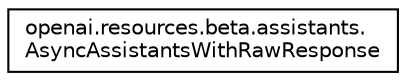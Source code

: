 digraph "Graphical Class Hierarchy"
{
 // LATEX_PDF_SIZE
  edge [fontname="Helvetica",fontsize="10",labelfontname="Helvetica",labelfontsize="10"];
  node [fontname="Helvetica",fontsize="10",shape=record];
  rankdir="LR";
  Node0 [label="openai.resources.beta.assistants.\lAsyncAssistantsWithRawResponse",height=0.2,width=0.4,color="black", fillcolor="white", style="filled",URL="$classopenai_1_1resources_1_1beta_1_1assistants_1_1AsyncAssistantsWithRawResponse.html",tooltip=" "];
}
